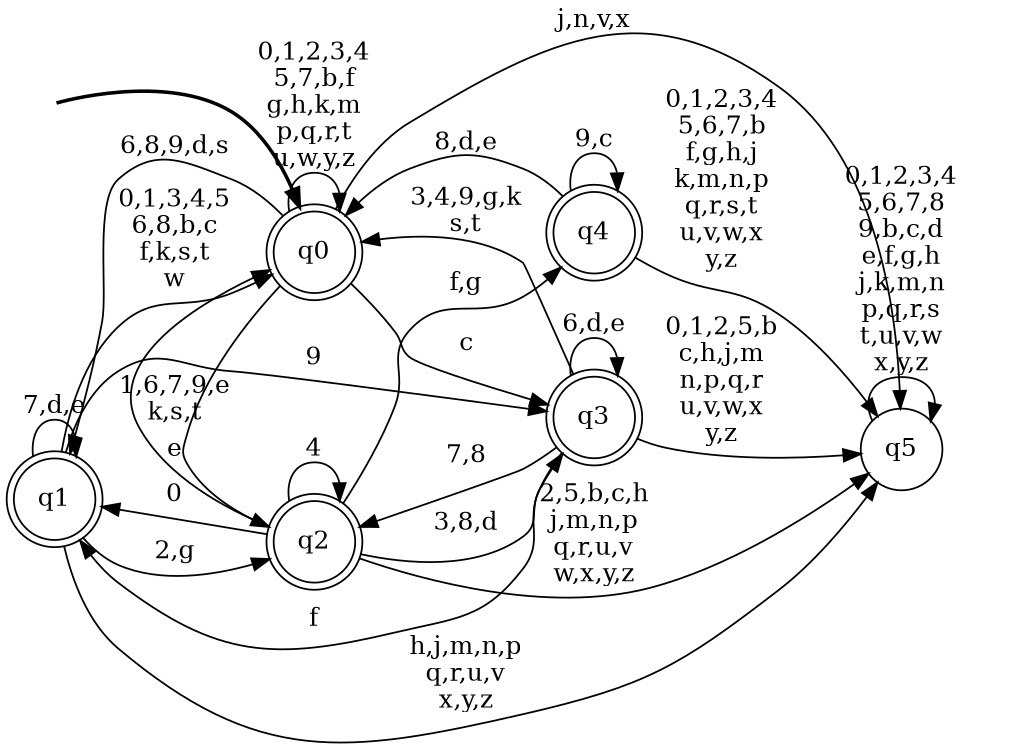digraph BlueStarA {
__start0 [style = invis, shape = none, label = "", width = 0, height = 0];

rankdir=LR;
size="8,5";

s0 [style="rounded,filled", color="black", fillcolor="white" shape="doublecircle", label="q0"];
s1 [style="rounded,filled", color="black", fillcolor="white" shape="doublecircle", label="q1"];
s2 [style="rounded,filled", color="black", fillcolor="white" shape="doublecircle", label="q2"];
s3 [style="rounded,filled", color="black", fillcolor="white" shape="doublecircle", label="q3"];
s4 [style="rounded,filled", color="black", fillcolor="white" shape="doublecircle", label="q4"];
s5 [style="filled", color="black", fillcolor="white" shape="circle", label="q5"];
subgraph cluster_main { 
	graph [pad=".75", ranksep="0.15", nodesep="0.15"];
	 style=invis; 
	__start0 -> s0 [penwidth=2];
}
s0 -> s0 [label="0,1,2,3,4\n5,7,b,f\ng,h,k,m\np,q,r,t\nu,w,y,z"];
s0 -> s1 [label="6,8,9,d,s"];
s0 -> s2 [label="e"];
s0 -> s3 [label="c"];
s0 -> s5 [label="j,n,v,x"];
s1 -> s0 [label="0,1,3,4,5\n6,8,b,c\nf,k,s,t\nw"];
s1 -> s1 [label="7,d,e"];
s1 -> s2 [label="2,g"];
s1 -> s3 [label="9"];
s1 -> s5 [label="h,j,m,n,p\nq,r,u,v\nx,y,z"];
s2 -> s0 [label="1,6,7,9,e\nk,s,t"];
s2 -> s1 [label="0"];
s2 -> s2 [label="4"];
s2 -> s3 [label="3,8,d"];
s2 -> s4 [label="f,g"];
s2 -> s5 [label="2,5,b,c,h\nj,m,n,p\nq,r,u,v\nw,x,y,z"];
s3 -> s0 [label="3,4,9,g,k\ns,t"];
s3 -> s1 [label="f"];
s3 -> s2 [label="7,8"];
s3 -> s3 [label="6,d,e"];
s3 -> s5 [label="0,1,2,5,b\nc,h,j,m\nn,p,q,r\nu,v,w,x\ny,z"];
s4 -> s0 [label="8,d,e"];
s4 -> s4 [label="9,c"];
s4 -> s5 [label="0,1,2,3,4\n5,6,7,b\nf,g,h,j\nk,m,n,p\nq,r,s,t\nu,v,w,x\ny,z"];
s5 -> s5 [label="0,1,2,3,4\n5,6,7,8\n9,b,c,d\ne,f,g,h\nj,k,m,n\np,q,r,s\nt,u,v,w\nx,y,z"];

}